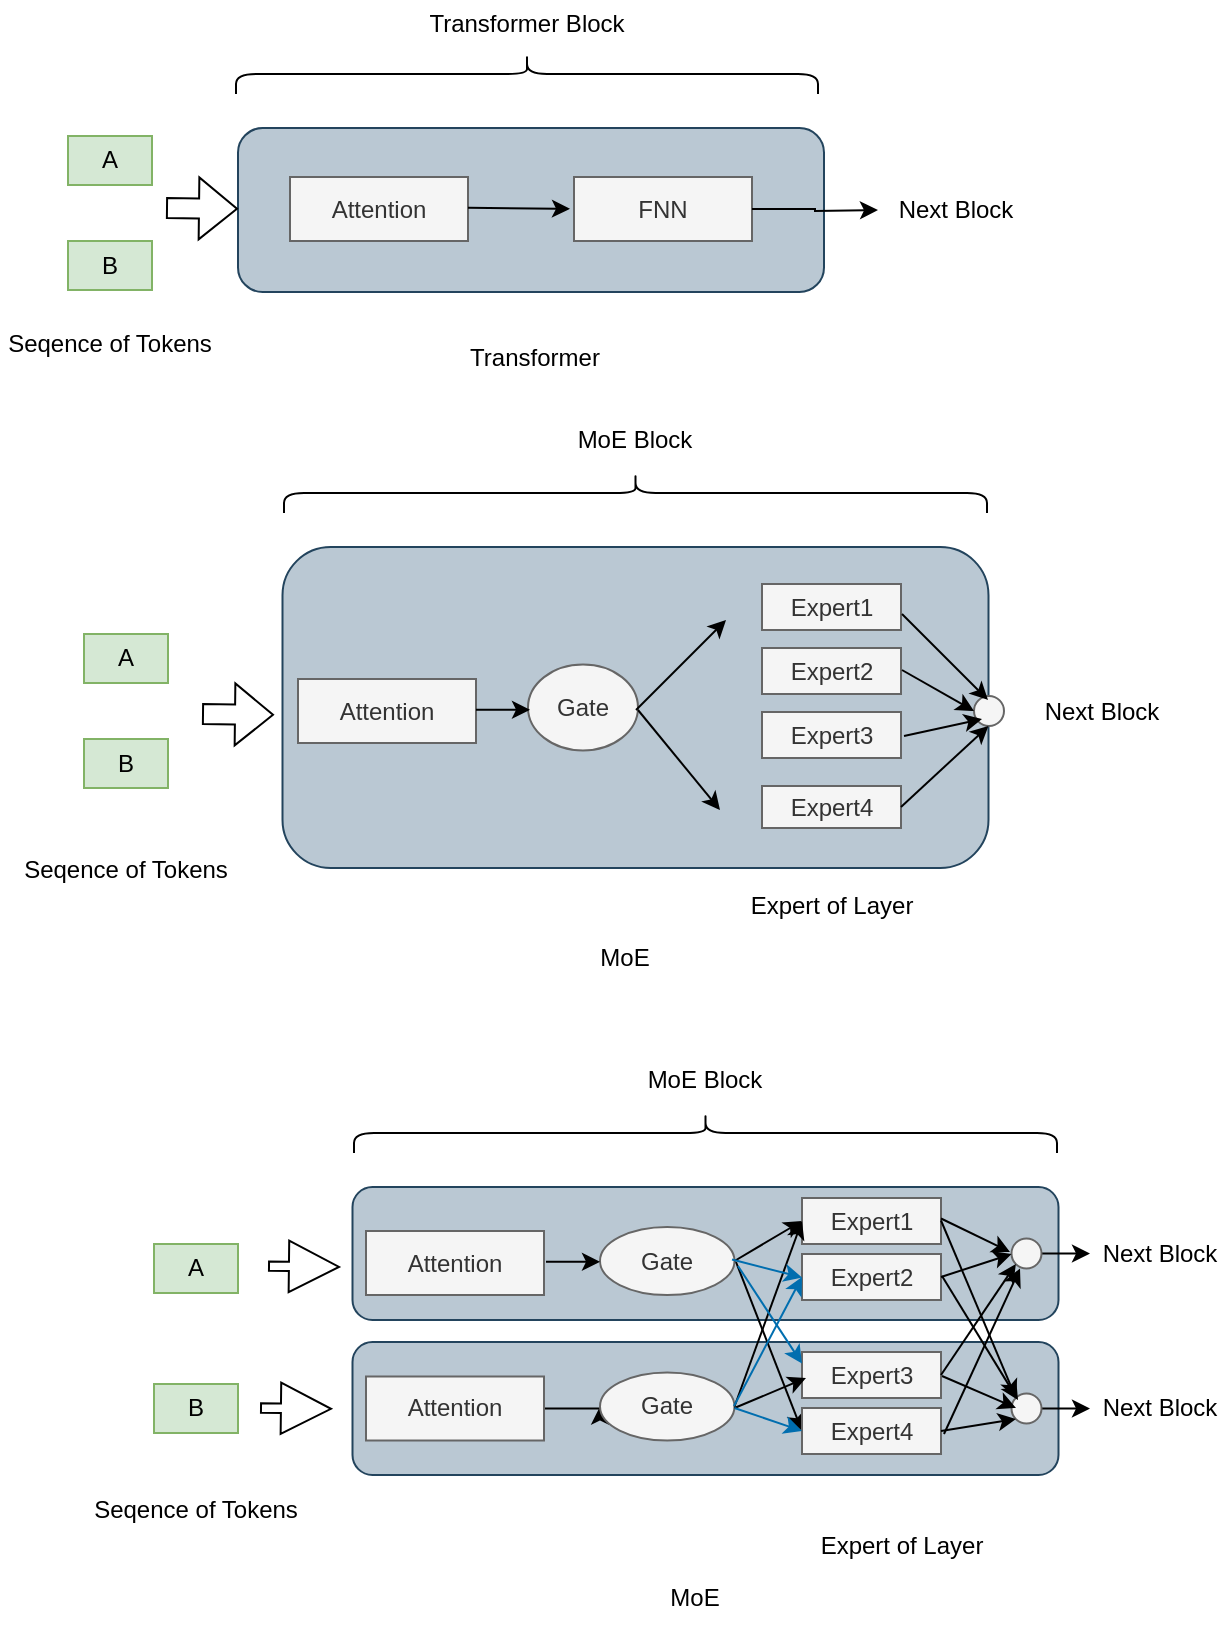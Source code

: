 <mxfile version="21.7.0" type="github">
  <diagram name="第 1 页" id="X71dtdaDnyFSEQu-oeWF">
    <mxGraphModel dx="889" dy="300" grid="0" gridSize="10" guides="1" tooltips="1" connect="1" arrows="1" fold="1" page="1" pageScale="1" pageWidth="827" pageHeight="1169" math="0" shadow="0">
      <root>
        <mxCell id="0" />
        <mxCell id="1" parent="0" />
        <mxCell id="3g09cWAGolR1FiKy-nuo-104" value="" style="rounded=1;whiteSpace=wrap;html=1;fillColor=#bac8d3;strokeColor=#23445d;" vertex="1" parent="1">
          <mxGeometry x="196.25" y="689" width="353" height="66.5" as="geometry" />
        </mxCell>
        <mxCell id="3g09cWAGolR1FiKy-nuo-70" value="" style="group" vertex="1" connectable="0" parent="1">
          <mxGeometry x="28" y="226" width="578" height="286" as="geometry" />
        </mxCell>
        <mxCell id="3g09cWAGolR1FiKy-nuo-24" value="" style="rounded=1;whiteSpace=wrap;html=1;fillColor=#bac8d3;strokeColor=#23445d;" vertex="1" parent="3g09cWAGolR1FiKy-nuo-70">
          <mxGeometry x="133.25" y="65.5" width="353" height="160.5" as="geometry" />
        </mxCell>
        <mxCell id="3g09cWAGolR1FiKy-nuo-28" value="A" style="rounded=0;whiteSpace=wrap;html=1;fillColor=#d5e8d4;strokeColor=#82b366;" vertex="1" parent="3g09cWAGolR1FiKy-nuo-70">
          <mxGeometry x="34" y="109" width="42" height="24.5" as="geometry" />
        </mxCell>
        <mxCell id="3g09cWAGolR1FiKy-nuo-29" value="B" style="rounded=0;whiteSpace=wrap;html=1;fillColor=#d5e8d4;strokeColor=#82b366;" vertex="1" parent="3g09cWAGolR1FiKy-nuo-70">
          <mxGeometry x="34" y="161.5" width="42" height="24.5" as="geometry" />
        </mxCell>
        <mxCell id="3g09cWAGolR1FiKy-nuo-30" value="" style="shape=flexArrow;endArrow=classic;html=1;rounded=0;" edge="1" parent="3g09cWAGolR1FiKy-nuo-70">
          <mxGeometry width="50" height="50" relative="1" as="geometry">
            <mxPoint x="93" y="149" as="sourcePoint" />
            <mxPoint x="129" y="149.41" as="targetPoint" />
          </mxGeometry>
        </mxCell>
        <mxCell id="3g09cWAGolR1FiKy-nuo-31" value="Next Block" style="text;html=1;strokeColor=none;fillColor=none;align=center;verticalAlign=middle;whiteSpace=wrap;rounded=0;" vertex="1" parent="3g09cWAGolR1FiKy-nuo-70">
          <mxGeometry x="508" y="136.25" width="70" height="22.5" as="geometry" />
        </mxCell>
        <mxCell id="3g09cWAGolR1FiKy-nuo-33" value="Seqence of Tokens" style="text;html=1;strokeColor=none;fillColor=none;align=center;verticalAlign=middle;whiteSpace=wrap;rounded=0;" vertex="1" parent="3g09cWAGolR1FiKy-nuo-70">
          <mxGeometry y="212" width="110" height="30" as="geometry" />
        </mxCell>
        <mxCell id="3g09cWAGolR1FiKy-nuo-34" value="" style="shape=curlyBracket;whiteSpace=wrap;html=1;rounded=1;labelPosition=left;verticalLabelPosition=middle;align=right;verticalAlign=middle;rotation=90;" vertex="1" parent="3g09cWAGolR1FiKy-nuo-70">
          <mxGeometry x="299.75" y="-137.25" width="20" height="351.5" as="geometry" />
        </mxCell>
        <mxCell id="3g09cWAGolR1FiKy-nuo-35" value="MoE Block" style="text;html=1;strokeColor=none;fillColor=none;align=center;verticalAlign=middle;whiteSpace=wrap;rounded=0;" vertex="1" parent="3g09cWAGolR1FiKy-nuo-70">
          <mxGeometry x="253.25" width="113" height="24" as="geometry" />
        </mxCell>
        <mxCell id="3g09cWAGolR1FiKy-nuo-38" value="Attention" style="rounded=0;whiteSpace=wrap;html=1;fillColor=#f5f5f5;strokeColor=#666666;fontColor=#333333;" vertex="1" parent="3g09cWAGolR1FiKy-nuo-70">
          <mxGeometry x="141" y="131.5" width="89" height="32" as="geometry" />
        </mxCell>
        <mxCell id="3g09cWAGolR1FiKy-nuo-42" value="Gate" style="ellipse;whiteSpace=wrap;html=1;fillColor=#f5f5f5;fontColor=#333333;strokeColor=#666666;" vertex="1" parent="3g09cWAGolR1FiKy-nuo-70">
          <mxGeometry x="256" y="124.25" width="55" height="43" as="geometry" />
        </mxCell>
        <mxCell id="3g09cWAGolR1FiKy-nuo-43" value="" style="endArrow=classic;html=1;rounded=0;" edge="1" parent="3g09cWAGolR1FiKy-nuo-70">
          <mxGeometry width="50" height="50" relative="1" as="geometry">
            <mxPoint x="230" y="146.91" as="sourcePoint" />
            <mxPoint x="257" y="146.91" as="targetPoint" />
          </mxGeometry>
        </mxCell>
        <mxCell id="3g09cWAGolR1FiKy-nuo-44" value="" style="endArrow=classic;html=1;rounded=0;" edge="1" parent="3g09cWAGolR1FiKy-nuo-70">
          <mxGeometry width="50" height="50" relative="1" as="geometry">
            <mxPoint x="310" y="147" as="sourcePoint" />
            <mxPoint x="355" y="102" as="targetPoint" />
          </mxGeometry>
        </mxCell>
        <mxCell id="3g09cWAGolR1FiKy-nuo-49" value="" style="endArrow=classic;html=1;rounded=0;" edge="1" parent="3g09cWAGolR1FiKy-nuo-70">
          <mxGeometry width="50" height="50" relative="1" as="geometry">
            <mxPoint x="311" y="147" as="sourcePoint" />
            <mxPoint x="352" y="197" as="targetPoint" />
          </mxGeometry>
        </mxCell>
        <mxCell id="3g09cWAGolR1FiKy-nuo-52" value="Expert1" style="rounded=0;whiteSpace=wrap;html=1;fillColor=#f5f5f5;fontColor=#333333;strokeColor=#666666;" vertex="1" parent="3g09cWAGolR1FiKy-nuo-70">
          <mxGeometry x="373" y="84" width="69.5" height="23" as="geometry" />
        </mxCell>
        <mxCell id="3g09cWAGolR1FiKy-nuo-54" value="Expert2" style="rounded=0;whiteSpace=wrap;html=1;fillColor=#f5f5f5;fontColor=#333333;strokeColor=#666666;" vertex="1" parent="3g09cWAGolR1FiKy-nuo-70">
          <mxGeometry x="373" y="116" width="69.5" height="23" as="geometry" />
        </mxCell>
        <mxCell id="3g09cWAGolR1FiKy-nuo-55" value="Expert3" style="rounded=0;whiteSpace=wrap;html=1;fillColor=#f5f5f5;fontColor=#333333;strokeColor=#666666;" vertex="1" parent="3g09cWAGolR1FiKy-nuo-70">
          <mxGeometry x="373" y="148" width="69.5" height="23" as="geometry" />
        </mxCell>
        <mxCell id="3g09cWAGolR1FiKy-nuo-56" value="Expert4" style="rounded=0;whiteSpace=wrap;html=1;fillColor=#f5f5f5;fontColor=#333333;strokeColor=#666666;" vertex="1" parent="3g09cWAGolR1FiKy-nuo-70">
          <mxGeometry x="373" y="185" width="69.5" height="21" as="geometry" />
        </mxCell>
        <mxCell id="3g09cWAGolR1FiKy-nuo-57" value="" style="ellipse;whiteSpace=wrap;html=1;aspect=fixed;fillColor=#f5f5f5;fontColor=#333333;strokeColor=#666666;" vertex="1" parent="3g09cWAGolR1FiKy-nuo-70">
          <mxGeometry x="479" y="140" width="15" height="15" as="geometry" />
        </mxCell>
        <mxCell id="3g09cWAGolR1FiKy-nuo-62" value="" style="endArrow=classic;html=1;rounded=0;entryX=0.467;entryY=0.133;entryDx=0;entryDy=0;entryPerimeter=0;" edge="1" parent="3g09cWAGolR1FiKy-nuo-70" target="3g09cWAGolR1FiKy-nuo-57">
          <mxGeometry width="50" height="50" relative="1" as="geometry">
            <mxPoint x="443" y="99" as="sourcePoint" />
            <mxPoint x="481" y="139" as="targetPoint" />
          </mxGeometry>
        </mxCell>
        <mxCell id="3g09cWAGolR1FiKy-nuo-63" value="" style="endArrow=classic;html=1;rounded=0;entryX=0;entryY=0.5;entryDx=0;entryDy=0;" edge="1" parent="3g09cWAGolR1FiKy-nuo-70" target="3g09cWAGolR1FiKy-nuo-57">
          <mxGeometry width="50" height="50" relative="1" as="geometry">
            <mxPoint x="443" y="127" as="sourcePoint" />
            <mxPoint x="535" y="100" as="targetPoint" />
          </mxGeometry>
        </mxCell>
        <mxCell id="3g09cWAGolR1FiKy-nuo-65" value="" style="endArrow=classic;html=1;rounded=0;" edge="1" parent="3g09cWAGolR1FiKy-nuo-70">
          <mxGeometry width="50" height="50" relative="1" as="geometry">
            <mxPoint x="444" y="160" as="sourcePoint" />
            <mxPoint x="483" y="151.5" as="targetPoint" />
          </mxGeometry>
        </mxCell>
        <mxCell id="3g09cWAGolR1FiKy-nuo-67" value="" style="endArrow=classic;html=1;rounded=0;exitX=1;exitY=0.5;exitDx=0;exitDy=0;" edge="1" parent="3g09cWAGolR1FiKy-nuo-70" source="3g09cWAGolR1FiKy-nuo-56">
          <mxGeometry width="50" height="50" relative="1" as="geometry">
            <mxPoint x="439.25" y="187" as="sourcePoint" />
            <mxPoint x="486.25" y="155" as="targetPoint" />
          </mxGeometry>
        </mxCell>
        <mxCell id="3g09cWAGolR1FiKy-nuo-68" value="Expert of Layer" style="text;html=1;strokeColor=none;fillColor=none;align=center;verticalAlign=middle;whiteSpace=wrap;rounded=0;" vertex="1" parent="3g09cWAGolR1FiKy-nuo-70">
          <mxGeometry x="352.75" y="230" width="110" height="30" as="geometry" />
        </mxCell>
        <mxCell id="3g09cWAGolR1FiKy-nuo-69" value="MoE" style="text;html=1;strokeColor=none;fillColor=none;align=center;verticalAlign=middle;whiteSpace=wrap;rounded=0;" vertex="1" parent="3g09cWAGolR1FiKy-nuo-70">
          <mxGeometry x="261" y="256" width="87" height="30" as="geometry" />
        </mxCell>
        <mxCell id="3g09cWAGolR1FiKy-nuo-71" value="" style="group" vertex="1" connectable="0" parent="1">
          <mxGeometry x="20" y="18" width="513" height="194" as="geometry" />
        </mxCell>
        <mxCell id="3g09cWAGolR1FiKy-nuo-8" value="" style="rounded=1;whiteSpace=wrap;html=1;fillColor=#bac8d3;strokeColor=#23445d;" vertex="1" parent="3g09cWAGolR1FiKy-nuo-71">
          <mxGeometry x="119" y="64" width="293" height="82" as="geometry" />
        </mxCell>
        <mxCell id="3g09cWAGolR1FiKy-nuo-2" value="Attention" style="rounded=0;whiteSpace=wrap;html=1;fillColor=#f5f5f5;strokeColor=#666666;fontColor=#333333;" vertex="1" parent="3g09cWAGolR1FiKy-nuo-71">
          <mxGeometry x="145" y="88.5" width="89" height="32" as="geometry" />
        </mxCell>
        <mxCell id="3g09cWAGolR1FiKy-nuo-5" value="" style="endArrow=classic;html=1;rounded=0;exitX=1;exitY=0.5;exitDx=0;exitDy=0;" edge="1" parent="3g09cWAGolR1FiKy-nuo-71">
          <mxGeometry width="50" height="50" relative="1" as="geometry">
            <mxPoint x="234" y="103.91" as="sourcePoint" />
            <mxPoint x="285" y="104.41" as="targetPoint" />
          </mxGeometry>
        </mxCell>
        <mxCell id="3g09cWAGolR1FiKy-nuo-7" value="FNN" style="rounded=0;whiteSpace=wrap;html=1;fillColor=#f5f5f5;fontColor=#333333;strokeColor=#666666;" vertex="1" parent="3g09cWAGolR1FiKy-nuo-71">
          <mxGeometry x="287" y="88.5" width="89" height="32" as="geometry" />
        </mxCell>
        <mxCell id="3g09cWAGolR1FiKy-nuo-9" value="A" style="rounded=0;whiteSpace=wrap;html=1;fillColor=#d5e8d4;strokeColor=#82b366;" vertex="1" parent="3g09cWAGolR1FiKy-nuo-71">
          <mxGeometry x="34" y="68" width="42" height="24.5" as="geometry" />
        </mxCell>
        <mxCell id="3g09cWAGolR1FiKy-nuo-12" value="B" style="rounded=0;whiteSpace=wrap;html=1;fillColor=#d5e8d4;strokeColor=#82b366;" vertex="1" parent="3g09cWAGolR1FiKy-nuo-71">
          <mxGeometry x="34" y="120.5" width="42" height="24.5" as="geometry" />
        </mxCell>
        <mxCell id="3g09cWAGolR1FiKy-nuo-13" value="" style="shape=flexArrow;endArrow=classic;html=1;rounded=0;" edge="1" parent="3g09cWAGolR1FiKy-nuo-71">
          <mxGeometry width="50" height="50" relative="1" as="geometry">
            <mxPoint x="83" y="104" as="sourcePoint" />
            <mxPoint x="119" y="104.41" as="targetPoint" />
          </mxGeometry>
        </mxCell>
        <mxCell id="3g09cWAGolR1FiKy-nuo-16" value="Next Block" style="text;html=1;strokeColor=none;fillColor=none;align=center;verticalAlign=middle;whiteSpace=wrap;rounded=0;" vertex="1" parent="3g09cWAGolR1FiKy-nuo-71">
          <mxGeometry x="443" y="93.75" width="70" height="22.5" as="geometry" />
        </mxCell>
        <mxCell id="3g09cWAGolR1FiKy-nuo-17" value="" style="edgeStyle=orthogonalEdgeStyle;rounded=0;orthogonalLoop=1;jettySize=auto;html=1;exitX=1;exitY=0.5;exitDx=0;exitDy=0;" edge="1" parent="3g09cWAGolR1FiKy-nuo-71" source="3g09cWAGolR1FiKy-nuo-7">
          <mxGeometry relative="1" as="geometry">
            <mxPoint x="439" y="105" as="targetPoint" />
          </mxGeometry>
        </mxCell>
        <mxCell id="3g09cWAGolR1FiKy-nuo-19" value="Seqence of Tokens" style="text;html=1;strokeColor=none;fillColor=none;align=center;verticalAlign=middle;whiteSpace=wrap;rounded=0;" vertex="1" parent="3g09cWAGolR1FiKy-nuo-71">
          <mxGeometry y="157" width="110" height="30" as="geometry" />
        </mxCell>
        <mxCell id="3g09cWAGolR1FiKy-nuo-21" value="" style="shape=curlyBracket;whiteSpace=wrap;html=1;rounded=1;labelPosition=left;verticalLabelPosition=middle;align=right;verticalAlign=middle;rotation=90;" vertex="1" parent="3g09cWAGolR1FiKy-nuo-71">
          <mxGeometry x="253.5" y="-108.5" width="20" height="291" as="geometry" />
        </mxCell>
        <mxCell id="3g09cWAGolR1FiKy-nuo-22" value="Transformer Block" style="text;html=1;strokeColor=none;fillColor=none;align=center;verticalAlign=middle;whiteSpace=wrap;rounded=0;" vertex="1" parent="3g09cWAGolR1FiKy-nuo-71">
          <mxGeometry x="207" width="113" height="24" as="geometry" />
        </mxCell>
        <mxCell id="3g09cWAGolR1FiKy-nuo-23" value="Transformer" style="text;html=1;strokeColor=none;fillColor=none;align=center;verticalAlign=middle;whiteSpace=wrap;rounded=0;" vertex="1" parent="3g09cWAGolR1FiKy-nuo-71">
          <mxGeometry x="224" y="164" width="87" height="30" as="geometry" />
        </mxCell>
        <mxCell id="3g09cWAGolR1FiKy-nuo-73" value="" style="rounded=1;whiteSpace=wrap;html=1;fillColor=#bac8d3;strokeColor=#23445d;" vertex="1" parent="1">
          <mxGeometry x="196.25" y="611.5" width="353" height="66.5" as="geometry" />
        </mxCell>
        <mxCell id="3g09cWAGolR1FiKy-nuo-74" value="A" style="rounded=0;whiteSpace=wrap;html=1;fillColor=#d5e8d4;strokeColor=#82b366;" vertex="1" parent="1">
          <mxGeometry x="97" y="640" width="42" height="24.5" as="geometry" />
        </mxCell>
        <mxCell id="3g09cWAGolR1FiKy-nuo-75" value="B" style="rounded=0;whiteSpace=wrap;html=1;fillColor=#d5e8d4;strokeColor=#82b366;" vertex="1" parent="1">
          <mxGeometry x="97" y="710" width="42" height="24.5" as="geometry" />
        </mxCell>
        <mxCell id="3g09cWAGolR1FiKy-nuo-76" value="" style="shape=flexArrow;endArrow=classic;html=1;rounded=0;width=4.706;endSize=8.012;" edge="1" parent="1">
          <mxGeometry width="50" height="50" relative="1" as="geometry">
            <mxPoint x="154" y="651.07" as="sourcePoint" />
            <mxPoint x="190" y="651.48" as="targetPoint" />
          </mxGeometry>
        </mxCell>
        <mxCell id="3g09cWAGolR1FiKy-nuo-77" value="Next Block" style="text;html=1;strokeColor=none;fillColor=none;align=center;verticalAlign=middle;whiteSpace=wrap;rounded=0;" vertex="1" parent="1">
          <mxGeometry x="565" y="633.5" width="70" height="22.5" as="geometry" />
        </mxCell>
        <mxCell id="3g09cWAGolR1FiKy-nuo-78" value="Seqence of Tokens" style="text;html=1;strokeColor=none;fillColor=none;align=center;verticalAlign=middle;whiteSpace=wrap;rounded=0;" vertex="1" parent="1">
          <mxGeometry x="63" y="758" width="110" height="30" as="geometry" />
        </mxCell>
        <mxCell id="3g09cWAGolR1FiKy-nuo-79" value="" style="shape=curlyBracket;whiteSpace=wrap;html=1;rounded=1;labelPosition=left;verticalLabelPosition=middle;align=right;verticalAlign=middle;rotation=90;" vertex="1" parent="1">
          <mxGeometry x="362.75" y="408.75" width="20" height="351.5" as="geometry" />
        </mxCell>
        <mxCell id="3g09cWAGolR1FiKy-nuo-80" value="MoE Block" style="text;html=1;strokeColor=none;fillColor=none;align=center;verticalAlign=middle;whiteSpace=wrap;rounded=0;" vertex="1" parent="1">
          <mxGeometry x="316.25" y="546" width="113" height="24" as="geometry" />
        </mxCell>
        <mxCell id="3g09cWAGolR1FiKy-nuo-81" value="Attention" style="rounded=0;whiteSpace=wrap;html=1;fillColor=#f5f5f5;strokeColor=#666666;fontColor=#333333;" vertex="1" parent="1">
          <mxGeometry x="203" y="633.5" width="89" height="32" as="geometry" />
        </mxCell>
        <mxCell id="3g09cWAGolR1FiKy-nuo-82" value="Gate" style="ellipse;whiteSpace=wrap;html=1;fillColor=#f5f5f5;fontColor=#333333;strokeColor=#666666;" vertex="1" parent="1">
          <mxGeometry x="320" y="631.5" width="67.25" height="34" as="geometry" />
        </mxCell>
        <mxCell id="3g09cWAGolR1FiKy-nuo-83" value="" style="endArrow=classic;html=1;rounded=0;" edge="1" parent="1">
          <mxGeometry width="50" height="50" relative="1" as="geometry">
            <mxPoint x="293" y="648.91" as="sourcePoint" />
            <mxPoint x="320" y="648.91" as="targetPoint" />
          </mxGeometry>
        </mxCell>
        <mxCell id="3g09cWAGolR1FiKy-nuo-84" value="" style="endArrow=classic;html=1;rounded=0;exitX=1;exitY=0.5;exitDx=0;exitDy=0;entryX=0;entryY=0.5;entryDx=0;entryDy=0;" edge="1" parent="1" source="3g09cWAGolR1FiKy-nuo-82" target="3g09cWAGolR1FiKy-nuo-86">
          <mxGeometry width="50" height="50" relative="1" as="geometry">
            <mxPoint x="373" y="693" as="sourcePoint" />
            <mxPoint x="418" y="648" as="targetPoint" />
          </mxGeometry>
        </mxCell>
        <mxCell id="3g09cWAGolR1FiKy-nuo-85" value="" style="endArrow=classic;html=1;rounded=0;entryX=0;entryY=0.5;entryDx=0;entryDy=0;" edge="1" parent="1" target="3g09cWAGolR1FiKy-nuo-105">
          <mxGeometry width="50" height="50" relative="1" as="geometry">
            <mxPoint x="388" y="649" as="sourcePoint" />
            <mxPoint x="424" y="712" as="targetPoint" />
          </mxGeometry>
        </mxCell>
        <mxCell id="3g09cWAGolR1FiKy-nuo-86" value="Expert1" style="rounded=0;whiteSpace=wrap;html=1;fillColor=#f5f5f5;fontColor=#333333;strokeColor=#666666;" vertex="1" parent="1">
          <mxGeometry x="421" y="617" width="69.5" height="23" as="geometry" />
        </mxCell>
        <mxCell id="3g09cWAGolR1FiKy-nuo-87" value="Expert2" style="rounded=0;whiteSpace=wrap;html=1;fillColor=#f5f5f5;fontColor=#333333;strokeColor=#666666;" vertex="1" parent="1">
          <mxGeometry x="421" y="645" width="69.5" height="23" as="geometry" />
        </mxCell>
        <mxCell id="3g09cWAGolR1FiKy-nuo-137" style="edgeStyle=orthogonalEdgeStyle;rounded=0;orthogonalLoop=1;jettySize=auto;html=1;exitX=1;exitY=0.5;exitDx=0;exitDy=0;entryX=0;entryY=0.5;entryDx=0;entryDy=0;" edge="1" parent="1" source="3g09cWAGolR1FiKy-nuo-90" target="3g09cWAGolR1FiKy-nuo-77">
          <mxGeometry relative="1" as="geometry" />
        </mxCell>
        <mxCell id="3g09cWAGolR1FiKy-nuo-90" value="" style="ellipse;whiteSpace=wrap;html=1;aspect=fixed;fillColor=#f5f5f5;fontColor=#333333;strokeColor=#666666;" vertex="1" parent="1">
          <mxGeometry x="525.75" y="637.25" width="15" height="15" as="geometry" />
        </mxCell>
        <mxCell id="3g09cWAGolR1FiKy-nuo-95" value="Expert of Layer" style="text;html=1;strokeColor=none;fillColor=none;align=center;verticalAlign=middle;whiteSpace=wrap;rounded=0;" vertex="1" parent="1">
          <mxGeometry x="415.75" y="776" width="110" height="30" as="geometry" />
        </mxCell>
        <mxCell id="3g09cWAGolR1FiKy-nuo-96" value="MoE" style="text;html=1;strokeColor=none;fillColor=none;align=center;verticalAlign=middle;whiteSpace=wrap;rounded=0;" vertex="1" parent="1">
          <mxGeometry x="324" y="802" width="87" height="30" as="geometry" />
        </mxCell>
        <mxCell id="3g09cWAGolR1FiKy-nuo-105" value="Expert4" style="rounded=0;whiteSpace=wrap;html=1;fillColor=#f5f5f5;fontColor=#333333;strokeColor=#666666;" vertex="1" parent="1">
          <mxGeometry x="421" y="722" width="69.5" height="23" as="geometry" />
        </mxCell>
        <mxCell id="3g09cWAGolR1FiKy-nuo-106" value="Expert3" style="rounded=0;whiteSpace=wrap;html=1;fillColor=#f5f5f5;fontColor=#333333;strokeColor=#666666;" vertex="1" parent="1">
          <mxGeometry x="421" y="694" width="69.5" height="23" as="geometry" />
        </mxCell>
        <mxCell id="3g09cWAGolR1FiKy-nuo-109" value="" style="shape=flexArrow;endArrow=classic;html=1;rounded=0;width=4.706;endSize=8.012;" edge="1" parent="1">
          <mxGeometry width="50" height="50" relative="1" as="geometry">
            <mxPoint x="150" y="722" as="sourcePoint" />
            <mxPoint x="186" y="722.41" as="targetPoint" />
          </mxGeometry>
        </mxCell>
        <mxCell id="3g09cWAGolR1FiKy-nuo-113" style="edgeStyle=orthogonalEdgeStyle;rounded=0;orthogonalLoop=1;jettySize=auto;html=1;exitX=1;exitY=0.5;exitDx=0;exitDy=0;entryX=0;entryY=0.5;entryDx=0;entryDy=0;" edge="1" parent="1" source="3g09cWAGolR1FiKy-nuo-110" target="3g09cWAGolR1FiKy-nuo-111">
          <mxGeometry relative="1" as="geometry" />
        </mxCell>
        <mxCell id="3g09cWAGolR1FiKy-nuo-110" value="Attention" style="rounded=0;whiteSpace=wrap;html=1;fillColor=#f5f5f5;strokeColor=#666666;fontColor=#333333;" vertex="1" parent="1">
          <mxGeometry x="203" y="706.25" width="89" height="32" as="geometry" />
        </mxCell>
        <mxCell id="3g09cWAGolR1FiKy-nuo-111" value="Gate" style="ellipse;whiteSpace=wrap;html=1;fillColor=#f5f5f5;fontColor=#333333;strokeColor=#666666;" vertex="1" parent="1">
          <mxGeometry x="320" y="704.25" width="67.25" height="34" as="geometry" />
        </mxCell>
        <mxCell id="3g09cWAGolR1FiKy-nuo-115" value="" style="endArrow=classic;html=1;rounded=0;exitX=1;exitY=0.5;exitDx=0;exitDy=0;entryX=0;entryY=0.5;entryDx=0;entryDy=0;" edge="1" parent="1" source="3g09cWAGolR1FiKy-nuo-111" target="3g09cWAGolR1FiKy-nuo-86">
          <mxGeometry width="50" height="50" relative="1" as="geometry">
            <mxPoint x="371" y="681.5" as="sourcePoint" />
            <mxPoint x="421" y="631.5" as="targetPoint" />
          </mxGeometry>
        </mxCell>
        <mxCell id="3g09cWAGolR1FiKy-nuo-117" value="" style="endArrow=classic;html=1;rounded=0;" edge="1" parent="1">
          <mxGeometry width="50" height="50" relative="1" as="geometry">
            <mxPoint x="387.25" y="722" as="sourcePoint" />
            <mxPoint x="423" y="707" as="targetPoint" />
          </mxGeometry>
        </mxCell>
        <mxCell id="3g09cWAGolR1FiKy-nuo-121" value="" style="endArrow=classic;html=1;rounded=0;fillColor=#1ba1e2;strokeColor=#006EAF;" edge="1" parent="1">
          <mxGeometry width="50" height="50" relative="1" as="geometry">
            <mxPoint x="386" y="647.75" as="sourcePoint" />
            <mxPoint x="421" y="656.75" as="targetPoint" />
          </mxGeometry>
        </mxCell>
        <mxCell id="3g09cWAGolR1FiKy-nuo-122" value="" style="endArrow=classic;html=1;rounded=0;fillColor=#1ba1e2;strokeColor=#006EAF;entryX=0;entryY=0.25;entryDx=0;entryDy=0;" edge="1" parent="1" target="3g09cWAGolR1FiKy-nuo-106">
          <mxGeometry width="50" height="50" relative="1" as="geometry">
            <mxPoint x="389" y="651" as="sourcePoint" />
            <mxPoint x="439" y="678" as="targetPoint" />
          </mxGeometry>
        </mxCell>
        <mxCell id="3g09cWAGolR1FiKy-nuo-123" value="" style="endArrow=classic;html=1;rounded=0;fillColor=#1ba1e2;strokeColor=#006EAF;entryX=0;entryY=0.5;entryDx=0;entryDy=0;" edge="1" parent="1" target="3g09cWAGolR1FiKy-nuo-87">
          <mxGeometry width="50" height="50" relative="1" as="geometry">
            <mxPoint x="387" y="721" as="sourcePoint" />
            <mxPoint x="432.75" y="672" as="targetPoint" />
          </mxGeometry>
        </mxCell>
        <mxCell id="3g09cWAGolR1FiKy-nuo-124" value="" style="endArrow=classic;html=1;rounded=0;fillColor=#1ba1e2;strokeColor=#006EAF;entryX=0;entryY=0.5;entryDx=0;entryDy=0;" edge="1" parent="1" target="3g09cWAGolR1FiKy-nuo-105">
          <mxGeometry width="50" height="50" relative="1" as="geometry">
            <mxPoint x="387.25" y="722" as="sourcePoint" />
            <mxPoint x="432.25" y="748" as="targetPoint" />
          </mxGeometry>
        </mxCell>
        <mxCell id="3g09cWAGolR1FiKy-nuo-138" style="edgeStyle=orthogonalEdgeStyle;rounded=0;orthogonalLoop=1;jettySize=auto;html=1;exitX=1;exitY=0.5;exitDx=0;exitDy=0;entryX=0;entryY=0.5;entryDx=0;entryDy=0;" edge="1" parent="1" source="3g09cWAGolR1FiKy-nuo-125" target="3g09cWAGolR1FiKy-nuo-126">
          <mxGeometry relative="1" as="geometry" />
        </mxCell>
        <mxCell id="3g09cWAGolR1FiKy-nuo-125" value="" style="ellipse;whiteSpace=wrap;html=1;aspect=fixed;fillColor=#f5f5f5;fontColor=#333333;strokeColor=#666666;" vertex="1" parent="1">
          <mxGeometry x="525.75" y="714.75" width="15" height="15" as="geometry" />
        </mxCell>
        <mxCell id="3g09cWAGolR1FiKy-nuo-126" value="Next Block" style="text;html=1;strokeColor=none;fillColor=none;align=center;verticalAlign=middle;whiteSpace=wrap;rounded=0;" vertex="1" parent="1">
          <mxGeometry x="565" y="711" width="70" height="22.5" as="geometry" />
        </mxCell>
        <mxCell id="3g09cWAGolR1FiKy-nuo-128" value="" style="endArrow=classic;html=1;rounded=0;" edge="1" parent="1">
          <mxGeometry width="50" height="50" relative="1" as="geometry">
            <mxPoint x="490.5" y="627.25" as="sourcePoint" />
            <mxPoint x="525" y="644" as="targetPoint" />
          </mxGeometry>
        </mxCell>
        <mxCell id="3g09cWAGolR1FiKy-nuo-129" value="" style="endArrow=classic;html=1;rounded=0;exitX=1;exitY=0.5;exitDx=0;exitDy=0;" edge="1" parent="1" source="3g09cWAGolR1FiKy-nuo-87">
          <mxGeometry width="50" height="50" relative="1" as="geometry">
            <mxPoint x="478.75" y="650" as="sourcePoint" />
            <mxPoint x="525.75" y="645" as="targetPoint" />
          </mxGeometry>
        </mxCell>
        <mxCell id="3g09cWAGolR1FiKy-nuo-130" value="" style="endArrow=classic;html=1;rounded=0;entryX=0;entryY=0;entryDx=0;entryDy=0;" edge="1" parent="1" target="3g09cWAGolR1FiKy-nuo-125">
          <mxGeometry width="50" height="50" relative="1" as="geometry">
            <mxPoint x="490.5" y="628.25" as="sourcePoint" />
            <mxPoint x="528.5" y="676.25" as="targetPoint" />
          </mxGeometry>
        </mxCell>
        <mxCell id="3g09cWAGolR1FiKy-nuo-131" value="" style="endArrow=classic;html=1;rounded=0;" edge="1" parent="1">
          <mxGeometry width="50" height="50" relative="1" as="geometry">
            <mxPoint x="491" y="656" as="sourcePoint" />
            <mxPoint x="529" y="718" as="targetPoint" />
          </mxGeometry>
        </mxCell>
        <mxCell id="3g09cWAGolR1FiKy-nuo-132" value="" style="endArrow=classic;html=1;rounded=0;entryX=0;entryY=1;entryDx=0;entryDy=0;exitX=1;exitY=0.5;exitDx=0;exitDy=0;" edge="1" parent="1" source="3g09cWAGolR1FiKy-nuo-106" target="3g09cWAGolR1FiKy-nuo-90">
          <mxGeometry width="50" height="50" relative="1" as="geometry">
            <mxPoint x="490.5" y="710" as="sourcePoint" />
            <mxPoint x="540.5" y="660" as="targetPoint" />
          </mxGeometry>
        </mxCell>
        <mxCell id="3g09cWAGolR1FiKy-nuo-133" value="" style="endArrow=classic;html=1;rounded=0;" edge="1" parent="1">
          <mxGeometry width="50" height="50" relative="1" as="geometry">
            <mxPoint x="491" y="706" as="sourcePoint" />
            <mxPoint x="528" y="722" as="targetPoint" />
          </mxGeometry>
        </mxCell>
        <mxCell id="3g09cWAGolR1FiKy-nuo-135" value="" style="endArrow=classic;html=1;rounded=0;" edge="1" parent="1">
          <mxGeometry width="50" height="50" relative="1" as="geometry">
            <mxPoint x="492" y="735" as="sourcePoint" />
            <mxPoint x="530" y="652.25" as="targetPoint" />
          </mxGeometry>
        </mxCell>
        <mxCell id="3g09cWAGolR1FiKy-nuo-136" value="" style="endArrow=classic;html=1;rounded=0;entryX=0;entryY=1;entryDx=0;entryDy=0;" edge="1" parent="1" target="3g09cWAGolR1FiKy-nuo-125">
          <mxGeometry width="50" height="50" relative="1" as="geometry">
            <mxPoint x="490.5" y="733.5" as="sourcePoint" />
            <mxPoint x="540.5" y="730.5" as="targetPoint" />
          </mxGeometry>
        </mxCell>
      </root>
    </mxGraphModel>
  </diagram>
</mxfile>
